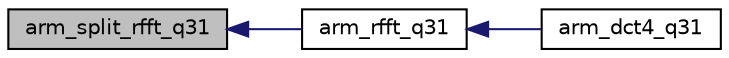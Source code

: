 digraph "arm_split_rfft_q31"
{
  edge [fontname="Helvetica",fontsize="10",labelfontname="Helvetica",labelfontsize="10"];
  node [fontname="Helvetica",fontsize="10",shape=record];
  rankdir="LR";
  Node1 [label="arm_split_rfft_q31",height=0.2,width=0.4,color="black", fillcolor="grey75", style="filled", fontcolor="black"];
  Node1 -> Node2 [dir="back",color="midnightblue",fontsize="10",style="solid",fontname="Helvetica"];
  Node2 [label="arm_rfft_q31",height=0.2,width=0.4,color="black", fillcolor="white", style="filled",URL="$group___real_f_f_t.html#gabaeab5646aeea9844e6d42ca8c73fe3a",tooltip="Processing function for the Q31 RFFT/RIFFT. "];
  Node2 -> Node3 [dir="back",color="midnightblue",fontsize="10",style="solid",fontname="Helvetica"];
  Node3 [label="arm_dct4_q31",height=0.2,width=0.4,color="black", fillcolor="white", style="filled",URL="$group___d_c_t4___i_d_c_t4.html#gad04d0baab6ed081d8e8afe02538eb80b",tooltip="Processing function for the Q31 DCT4/IDCT4. "];
}
